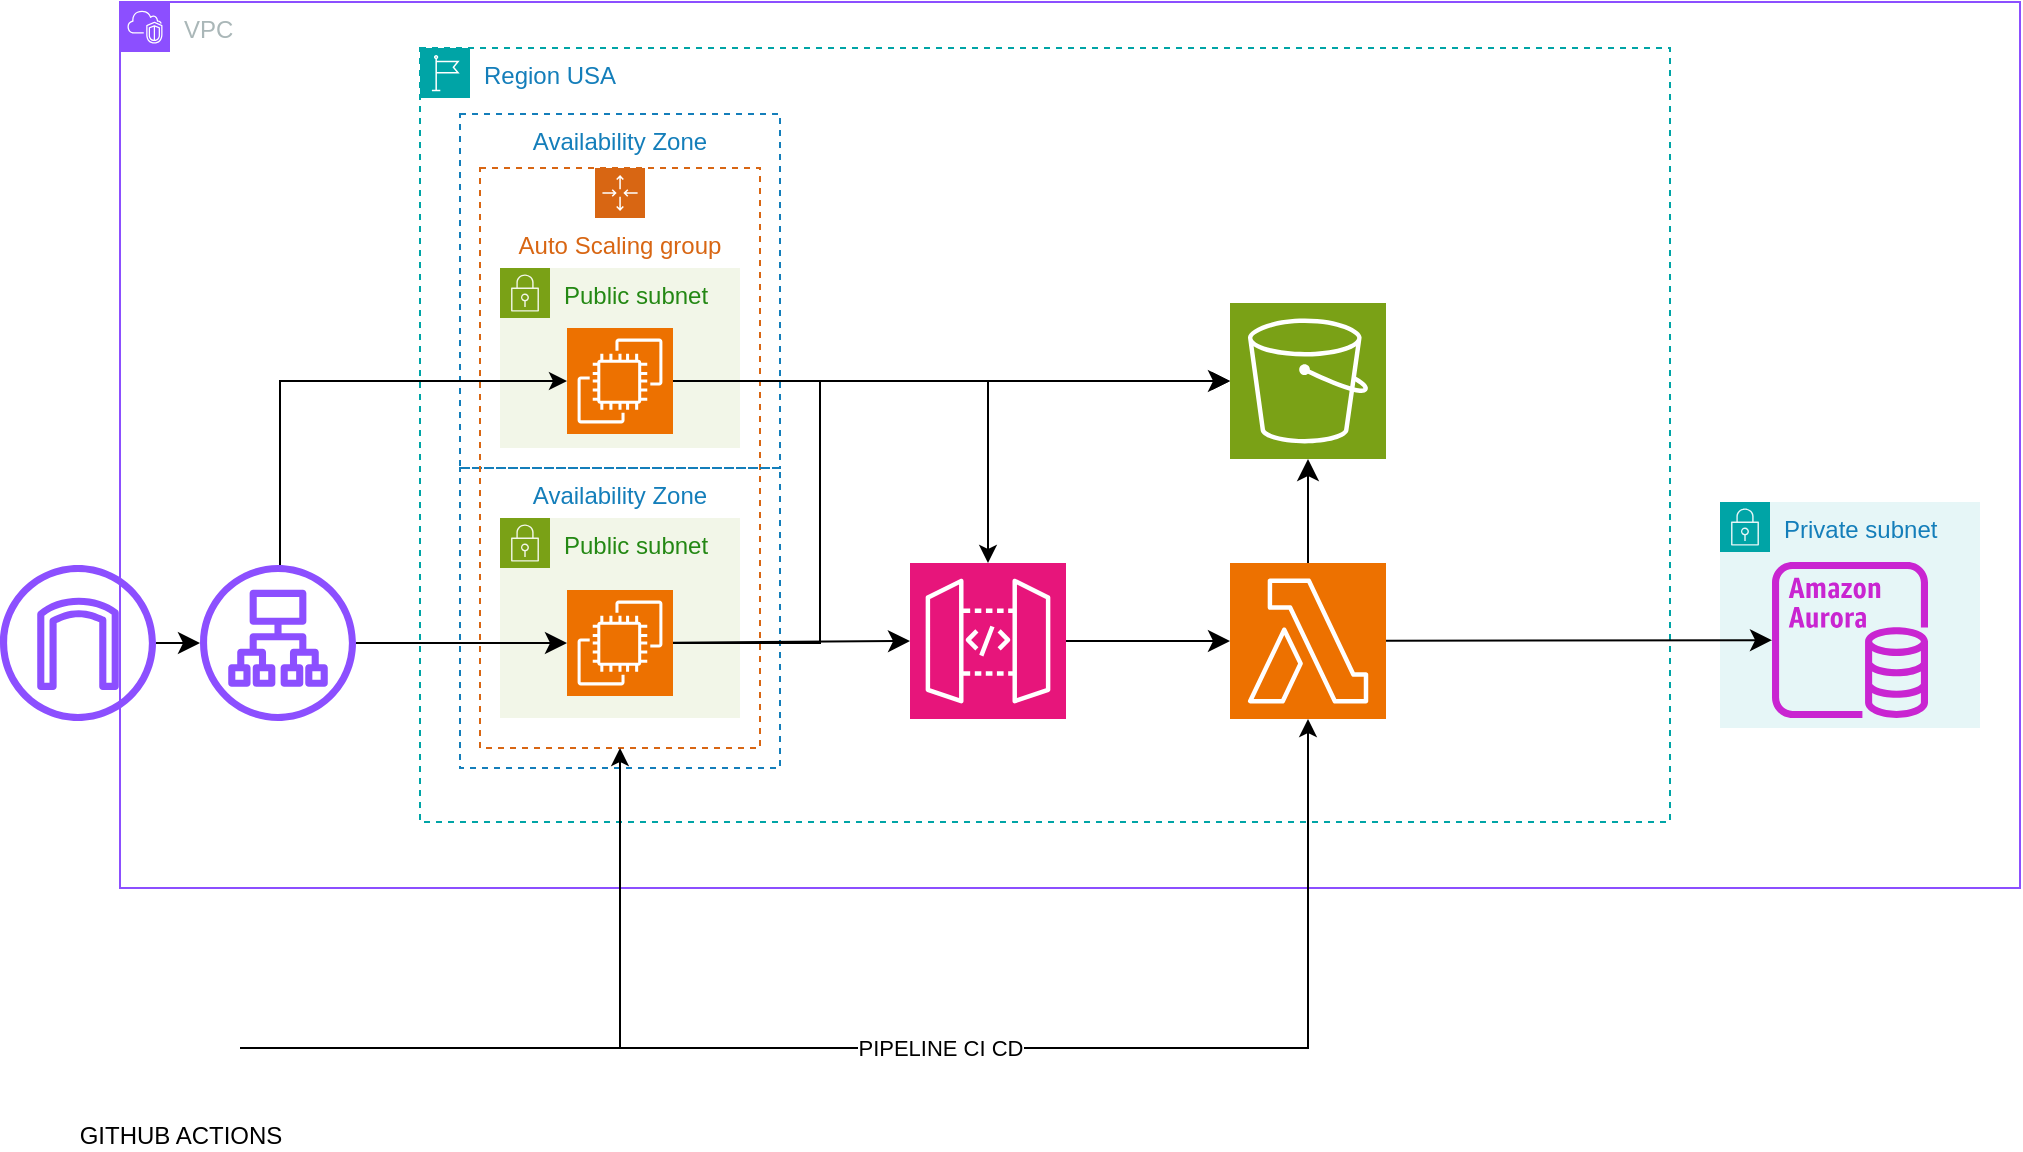 <mxfile version="26.0.4">
  <diagram id="Ht1M8jgEwFfnCIfOTk4-" name="Page-1">
    <mxGraphModel dx="1687" dy="911" grid="1" gridSize="10" guides="1" tooltips="1" connect="1" arrows="1" fold="1" page="1" pageScale="1" pageWidth="1169" pageHeight="827" math="0" shadow="0">
      <root>
        <mxCell id="0" />
        <mxCell id="1" parent="0" />
        <mxCell id="S2NnFLnJoWz1vfSgh-SL-4" value="VPC" style="points=[[0,0],[0.25,0],[0.5,0],[0.75,0],[1,0],[1,0.25],[1,0.5],[1,0.75],[1,1],[0.75,1],[0.5,1],[0.25,1],[0,1],[0,0.75],[0,0.5],[0,0.25]];outlineConnect=0;gradientColor=none;html=1;whiteSpace=wrap;fontSize=12;fontStyle=0;container=1;pointerEvents=0;collapsible=0;recursiveResize=0;shape=mxgraph.aws4.group;grIcon=mxgraph.aws4.group_vpc2;strokeColor=#8C4FFF;fillColor=none;verticalAlign=top;align=left;spacingLeft=30;fontColor=#AAB7B8;dashed=0;" parent="1" vertex="1">
          <mxGeometry x="180" y="67" width="950" height="443" as="geometry" />
        </mxCell>
        <mxCell id="S2NnFLnJoWz1vfSgh-SL-5" value="Region USA" style="points=[[0,0],[0.25,0],[0.5,0],[0.75,0],[1,0],[1,0.25],[1,0.5],[1,0.75],[1,1],[0.75,1],[0.5,1],[0.25,1],[0,1],[0,0.75],[0,0.5],[0,0.25]];outlineConnect=0;gradientColor=none;html=1;whiteSpace=wrap;fontSize=12;fontStyle=0;container=1;pointerEvents=0;collapsible=0;recursiveResize=0;shape=mxgraph.aws4.group;grIcon=mxgraph.aws4.group_region;strokeColor=#00A4A6;fillColor=none;verticalAlign=top;align=left;spacingLeft=30;fontColor=#147EBA;dashed=1;" parent="S2NnFLnJoWz1vfSgh-SL-4" vertex="1">
          <mxGeometry x="150" y="23" width="625" height="387" as="geometry" />
        </mxCell>
        <mxCell id="hwHYz0z9tD9XKouha8d3-1" value="Availability Zone" style="fillColor=none;strokeColor=#147EBA;dashed=1;verticalAlign=top;fontStyle=0;fontColor=#147EBA;whiteSpace=wrap;html=1;" parent="S2NnFLnJoWz1vfSgh-SL-5" vertex="1">
          <mxGeometry x="20" y="33" width="160" height="177" as="geometry" />
        </mxCell>
        <mxCell id="hwHYz0z9tD9XKouha8d3-49" value="Public subnet" style="points=[[0,0],[0.25,0],[0.5,0],[0.75,0],[1,0],[1,0.25],[1,0.5],[1,0.75],[1,1],[0.75,1],[0.5,1],[0.25,1],[0,1],[0,0.75],[0,0.5],[0,0.25]];outlineConnect=0;gradientColor=none;html=1;whiteSpace=wrap;fontSize=12;fontStyle=0;container=1;pointerEvents=0;collapsible=0;recursiveResize=0;shape=mxgraph.aws4.group;grIcon=mxgraph.aws4.group_security_group;grStroke=0;strokeColor=#7AA116;fillColor=#F2F6E8;verticalAlign=top;align=left;spacingLeft=30;fontColor=#248814;dashed=0;" parent="S2NnFLnJoWz1vfSgh-SL-5" vertex="1">
          <mxGeometry x="40" y="110" width="120" height="90" as="geometry" />
        </mxCell>
        <mxCell id="hwHYz0z9tD9XKouha8d3-3" value="Auto Scaling group" style="points=[[0,0],[0.25,0],[0.5,0],[0.75,0],[1,0],[1,0.25],[1,0.5],[1,0.75],[1,1],[0.75,1],[0.5,1],[0.25,1],[0,1],[0,0.75],[0,0.5],[0,0.25]];outlineConnect=0;gradientColor=none;html=1;whiteSpace=wrap;fontSize=12;fontStyle=0;container=1;pointerEvents=0;collapsible=0;recursiveResize=0;shape=mxgraph.aws4.groupCenter;grIcon=mxgraph.aws4.group_auto_scaling_group;grStroke=1;strokeColor=#D86613;fillColor=none;verticalAlign=top;align=center;fontColor=#D86613;dashed=1;spacingTop=25;" parent="S2NnFLnJoWz1vfSgh-SL-5" vertex="1">
          <mxGeometry x="30" y="60" width="140" height="290" as="geometry" />
        </mxCell>
        <mxCell id="hwHYz0z9tD9XKouha8d3-2" value="Availability Zone" style="fillColor=none;strokeColor=#147EBA;dashed=1;verticalAlign=top;fontStyle=0;fontColor=#147EBA;whiteSpace=wrap;html=1;" parent="hwHYz0z9tD9XKouha8d3-3" vertex="1">
          <mxGeometry x="-10" y="150" width="160" height="150" as="geometry" />
        </mxCell>
        <mxCell id="hwHYz0z9tD9XKouha8d3-5" value="" style="sketch=0;points=[[0,0,0],[0.25,0,0],[0.5,0,0],[0.75,0,0],[1,0,0],[0,1,0],[0.25,1,0],[0.5,1,0],[0.75,1,0],[1,1,0],[0,0.25,0],[0,0.5,0],[0,0.75,0],[1,0.25,0],[1,0.5,0],[1,0.75,0]];outlineConnect=0;fontColor=#232F3E;fillColor=#ED7100;strokeColor=#ffffff;dashed=0;verticalLabelPosition=bottom;verticalAlign=top;align=center;html=1;fontSize=12;fontStyle=0;aspect=fixed;shape=mxgraph.aws4.resourceIcon;resIcon=mxgraph.aws4.ec2;" parent="hwHYz0z9tD9XKouha8d3-3" vertex="1">
          <mxGeometry x="43.5" y="80" width="53" height="53" as="geometry" />
        </mxCell>
        <mxCell id="hwHYz0z9tD9XKouha8d3-47" value="Public subnet" style="points=[[0,0],[0.25,0],[0.5,0],[0.75,0],[1,0],[1,0.25],[1,0.5],[1,0.75],[1,1],[0.75,1],[0.5,1],[0.25,1],[0,1],[0,0.75],[0,0.5],[0,0.25]];outlineConnect=0;gradientColor=none;html=1;whiteSpace=wrap;fontSize=12;fontStyle=0;container=1;pointerEvents=0;collapsible=0;recursiveResize=0;shape=mxgraph.aws4.group;grIcon=mxgraph.aws4.group_security_group;grStroke=0;strokeColor=#7AA116;fillColor=#F2F6E8;verticalAlign=top;align=left;spacingLeft=30;fontColor=#248814;dashed=0;" parent="hwHYz0z9tD9XKouha8d3-3" vertex="1">
          <mxGeometry x="10" y="175" width="120" height="100" as="geometry" />
        </mxCell>
        <mxCell id="hwHYz0z9tD9XKouha8d3-6" value="" style="sketch=0;points=[[0,0,0],[0.25,0,0],[0.5,0,0],[0.75,0,0],[1,0,0],[0,1,0],[0.25,1,0],[0.5,1,0],[0.75,1,0],[1,1,0],[0,0.25,0],[0,0.5,0],[0,0.75,0],[1,0.25,0],[1,0.5,0],[1,0.75,0]];outlineConnect=0;fontColor=#232F3E;fillColor=#ED7100;strokeColor=#ffffff;dashed=0;verticalLabelPosition=bottom;verticalAlign=top;align=center;html=1;fontSize=12;fontStyle=0;aspect=fixed;shape=mxgraph.aws4.resourceIcon;resIcon=mxgraph.aws4.ec2;" parent="hwHYz0z9tD9XKouha8d3-47" vertex="1">
          <mxGeometry x="33.5" y="36" width="53" height="53" as="geometry" />
        </mxCell>
        <mxCell id="hwHYz0z9tD9XKouha8d3-24" style="edgeStyle=none;curved=1;rounded=0;orthogonalLoop=1;jettySize=auto;html=1;fontSize=12;startSize=8;endSize=8;" parent="S2NnFLnJoWz1vfSgh-SL-5" source="hwHYz0z9tD9XKouha8d3-16" target="S2NnFLnJoWz1vfSgh-SL-38" edge="1">
          <mxGeometry relative="1" as="geometry" />
        </mxCell>
        <mxCell id="hwHYz0z9tD9XKouha8d3-16" value="" style="sketch=0;points=[[0,0,0],[0.25,0,0],[0.5,0,0],[0.75,0,0],[1,0,0],[0,1,0],[0.25,1,0],[0.5,1,0],[0.75,1,0],[1,1,0],[0,0.25,0],[0,0.5,0],[0,0.75,0],[1,0.25,0],[1,0.5,0],[1,0.75,0]];outlineConnect=0;fontColor=#232F3E;fillColor=#E7157B;strokeColor=#ffffff;dashed=0;verticalLabelPosition=bottom;verticalAlign=top;align=center;html=1;fontSize=12;fontStyle=0;aspect=fixed;shape=mxgraph.aws4.resourceIcon;resIcon=mxgraph.aws4.api_gateway;" parent="S2NnFLnJoWz1vfSgh-SL-5" vertex="1">
          <mxGeometry x="245" y="257.5" width="78" height="78" as="geometry" />
        </mxCell>
        <mxCell id="S2NnFLnJoWz1vfSgh-SL-38" value="" style="sketch=0;points=[[0,0,0],[0.25,0,0],[0.5,0,0],[0.75,0,0],[1,0,0],[0,1,0],[0.25,1,0],[0.5,1,0],[0.75,1,0],[1,1,0],[0,0.25,0],[0,0.5,0],[0,0.75,0],[1,0.25,0],[1,0.5,0],[1,0.75,0]];outlineConnect=0;fontColor=#232F3E;fillColor=#ED7100;strokeColor=#ffffff;dashed=0;verticalLabelPosition=bottom;verticalAlign=top;align=center;html=1;fontSize=12;fontStyle=0;aspect=fixed;shape=mxgraph.aws4.resourceIcon;resIcon=mxgraph.aws4.lambda;" parent="S2NnFLnJoWz1vfSgh-SL-5" vertex="1">
          <mxGeometry x="405" y="257.5" width="78" height="78" as="geometry" />
        </mxCell>
        <mxCell id="hwHYz0z9tD9XKouha8d3-18" value="" style="sketch=0;points=[[0,0,0],[0.25,0,0],[0.5,0,0],[0.75,0,0],[1,0,0],[0,1,0],[0.25,1,0],[0.5,1,0],[0.75,1,0],[1,1,0],[0,0.25,0],[0,0.5,0],[0,0.75,0],[1,0.25,0],[1,0.5,0],[1,0.75,0]];outlineConnect=0;fontColor=#232F3E;fillColor=#7AA116;strokeColor=#ffffff;dashed=0;verticalLabelPosition=top;verticalAlign=bottom;align=center;html=1;fontSize=12;fontStyle=0;aspect=fixed;shape=mxgraph.aws4.resourceIcon;resIcon=mxgraph.aws4.s3;labelPosition=center;" parent="S2NnFLnJoWz1vfSgh-SL-5" vertex="1">
          <mxGeometry x="405" y="127.5" width="78" height="78" as="geometry" />
        </mxCell>
        <mxCell id="hwHYz0z9tD9XKouha8d3-22" style="edgeStyle=none;curved=1;rounded=0;orthogonalLoop=1;jettySize=auto;html=1;entryX=0;entryY=0.5;entryDx=0;entryDy=0;entryPerimeter=0;fontSize=12;startSize=8;endSize=8;startArrow=none;startFill=0;" parent="S2NnFLnJoWz1vfSgh-SL-5" source="hwHYz0z9tD9XKouha8d3-6" target="hwHYz0z9tD9XKouha8d3-16" edge="1">
          <mxGeometry relative="1" as="geometry" />
        </mxCell>
        <mxCell id="hwHYz0z9tD9XKouha8d3-26" style="edgeStyle=none;curved=1;rounded=0;orthogonalLoop=1;jettySize=auto;html=1;entryX=0;entryY=0.5;entryDx=0;entryDy=0;entryPerimeter=0;fontSize=12;startSize=8;endSize=8;startArrow=none;startFill=0;" parent="S2NnFLnJoWz1vfSgh-SL-5" source="hwHYz0z9tD9XKouha8d3-5" target="hwHYz0z9tD9XKouha8d3-18" edge="1">
          <mxGeometry relative="1" as="geometry" />
        </mxCell>
        <mxCell id="hwHYz0z9tD9XKouha8d3-29" style="edgeStyle=none;curved=1;rounded=0;orthogonalLoop=1;jettySize=auto;html=1;entryX=0.5;entryY=1;entryDx=0;entryDy=0;entryPerimeter=0;fontSize=12;startSize=8;endSize=8;" parent="S2NnFLnJoWz1vfSgh-SL-5" source="S2NnFLnJoWz1vfSgh-SL-38" target="hwHYz0z9tD9XKouha8d3-18" edge="1">
          <mxGeometry relative="1" as="geometry" />
        </mxCell>
        <mxCell id="SnV6tF5XEiIuM05r24jZ-3" style="edgeStyle=orthogonalEdgeStyle;rounded=0;orthogonalLoop=1;jettySize=auto;html=1;entryX=0;entryY=0.5;entryDx=0;entryDy=0;entryPerimeter=0;" edge="1" parent="S2NnFLnJoWz1vfSgh-SL-5" source="hwHYz0z9tD9XKouha8d3-6" target="hwHYz0z9tD9XKouha8d3-18">
          <mxGeometry relative="1" as="geometry">
            <Array as="points">
              <mxPoint x="200" y="298" />
              <mxPoint x="200" y="167" />
            </Array>
          </mxGeometry>
        </mxCell>
        <mxCell id="SnV6tF5XEiIuM05r24jZ-4" style="edgeStyle=orthogonalEdgeStyle;rounded=0;orthogonalLoop=1;jettySize=auto;html=1;entryX=0.5;entryY=0;entryDx=0;entryDy=0;entryPerimeter=0;" edge="1" parent="S2NnFLnJoWz1vfSgh-SL-5" source="hwHYz0z9tD9XKouha8d3-5" target="hwHYz0z9tD9XKouha8d3-16">
          <mxGeometry relative="1" as="geometry" />
        </mxCell>
        <mxCell id="hwHYz0z9tD9XKouha8d3-45" value="Private subnet" style="points=[[0,0],[0.25,0],[0.5,0],[0.75,0],[1,0],[1,0.25],[1,0.5],[1,0.75],[1,1],[0.75,1],[0.5,1],[0.25,1],[0,1],[0,0.75],[0,0.5],[0,0.25]];outlineConnect=0;gradientColor=none;html=1;whiteSpace=wrap;fontSize=12;fontStyle=0;container=1;pointerEvents=0;collapsible=0;recursiveResize=0;shape=mxgraph.aws4.group;grIcon=mxgraph.aws4.group_security_group;grStroke=0;strokeColor=#00A4A6;fillColor=#E6F6F7;verticalAlign=top;align=left;spacingLeft=30;fontColor=#147EBA;dashed=0;" parent="S2NnFLnJoWz1vfSgh-SL-4" vertex="1">
          <mxGeometry x="800" y="250" width="130" height="113" as="geometry" />
        </mxCell>
        <mxCell id="S2NnFLnJoWz1vfSgh-SL-20" value="" style="sketch=0;outlineConnect=0;fontColor=#232F3E;gradientColor=none;fillColor=#C925D1;strokeColor=none;dashed=0;verticalLabelPosition=bottom;verticalAlign=top;align=center;html=1;fontSize=12;fontStyle=0;aspect=fixed;pointerEvents=1;shape=mxgraph.aws4.aurora_instance;" parent="hwHYz0z9tD9XKouha8d3-45" vertex="1">
          <mxGeometry x="26" y="30" width="78" height="78" as="geometry" />
        </mxCell>
        <mxCell id="hwHYz0z9tD9XKouha8d3-21" style="edgeStyle=none;curved=1;rounded=0;orthogonalLoop=1;jettySize=auto;html=1;fontSize=12;startSize=8;endSize=8;" parent="S2NnFLnJoWz1vfSgh-SL-4" source="hwHYz0z9tD9XKouha8d3-11" target="hwHYz0z9tD9XKouha8d3-6" edge="1">
          <mxGeometry relative="1" as="geometry" />
        </mxCell>
        <mxCell id="hwHYz0z9tD9XKouha8d3-28" style="edgeStyle=none;curved=1;rounded=0;orthogonalLoop=1;jettySize=auto;html=1;fontSize=12;startSize=8;endSize=8;" parent="S2NnFLnJoWz1vfSgh-SL-4" source="S2NnFLnJoWz1vfSgh-SL-38" target="S2NnFLnJoWz1vfSgh-SL-20" edge="1">
          <mxGeometry relative="1" as="geometry" />
        </mxCell>
        <mxCell id="SnV6tF5XEiIuM05r24jZ-5" style="edgeStyle=orthogonalEdgeStyle;rounded=0;orthogonalLoop=1;jettySize=auto;html=1;entryX=0;entryY=0.5;entryDx=0;entryDy=0;entryPerimeter=0;" edge="1" parent="S2NnFLnJoWz1vfSgh-SL-4" source="hwHYz0z9tD9XKouha8d3-11" target="hwHYz0z9tD9XKouha8d3-5">
          <mxGeometry relative="1" as="geometry">
            <Array as="points">
              <mxPoint x="80" y="190" />
            </Array>
          </mxGeometry>
        </mxCell>
        <mxCell id="hwHYz0z9tD9XKouha8d3-11" value="" style="sketch=0;outlineConnect=0;fontColor=#232F3E;gradientColor=none;fillColor=#8C4FFF;strokeColor=none;dashed=0;verticalLabelPosition=bottom;verticalAlign=top;align=center;html=1;fontSize=12;fontStyle=0;aspect=fixed;pointerEvents=1;shape=mxgraph.aws4.application_load_balancer;" parent="S2NnFLnJoWz1vfSgh-SL-4" vertex="1">
          <mxGeometry x="40" y="281.5" width="78" height="78" as="geometry" />
        </mxCell>
        <mxCell id="hwHYz0z9tD9XKouha8d3-9" value="" style="sketch=0;outlineConnect=0;fontColor=#232F3E;gradientColor=none;fillColor=#8C4FFF;strokeColor=none;dashed=0;verticalLabelPosition=middle;verticalAlign=middle;align=right;html=1;fontSize=12;fontStyle=0;aspect=fixed;pointerEvents=1;shape=mxgraph.aws4.internet_gateway;labelPosition=left;" parent="S2NnFLnJoWz1vfSgh-SL-4" vertex="1">
          <mxGeometry x="-60" y="281.5" width="78" height="78" as="geometry" />
        </mxCell>
        <mxCell id="hwHYz0z9tD9XKouha8d3-19" style="edgeStyle=none;curved=1;rounded=0;orthogonalLoop=1;jettySize=auto;html=1;fontSize=12;startSize=8;endSize=8;" parent="S2NnFLnJoWz1vfSgh-SL-4" source="hwHYz0z9tD9XKouha8d3-9" target="hwHYz0z9tD9XKouha8d3-11" edge="1">
          <mxGeometry relative="1" as="geometry" />
        </mxCell>
        <mxCell id="SnV6tF5XEiIuM05r24jZ-9" style="edgeStyle=orthogonalEdgeStyle;rounded=0;orthogonalLoop=1;jettySize=auto;html=1;" edge="1" parent="1" source="SnV6tF5XEiIuM05r24jZ-7" target="hwHYz0z9tD9XKouha8d3-3">
          <mxGeometry relative="1" as="geometry" />
        </mxCell>
        <mxCell id="SnV6tF5XEiIuM05r24jZ-7" value="GITHUB ACTIONS" style="shape=image;html=1;verticalAlign=top;verticalLabelPosition=bottom;labelBackgroundColor=#ffffff;imageAspect=0;aspect=fixed;image=https://cdn4.iconfinder.com/data/icons/ionicons/512/icon-social-github-128.png" vertex="1" parent="1">
          <mxGeometry x="180" y="560" width="60" height="60" as="geometry" />
        </mxCell>
        <mxCell id="SnV6tF5XEiIuM05r24jZ-10" value="PIPELINE CI CD" style="edgeStyle=orthogonalEdgeStyle;rounded=0;orthogonalLoop=1;jettySize=auto;html=1;entryX=0.5;entryY=1;entryDx=0;entryDy=0;entryPerimeter=0;" edge="1" parent="1" source="SnV6tF5XEiIuM05r24jZ-7" target="S2NnFLnJoWz1vfSgh-SL-38">
          <mxGeometry relative="1" as="geometry" />
        </mxCell>
      </root>
    </mxGraphModel>
  </diagram>
</mxfile>
